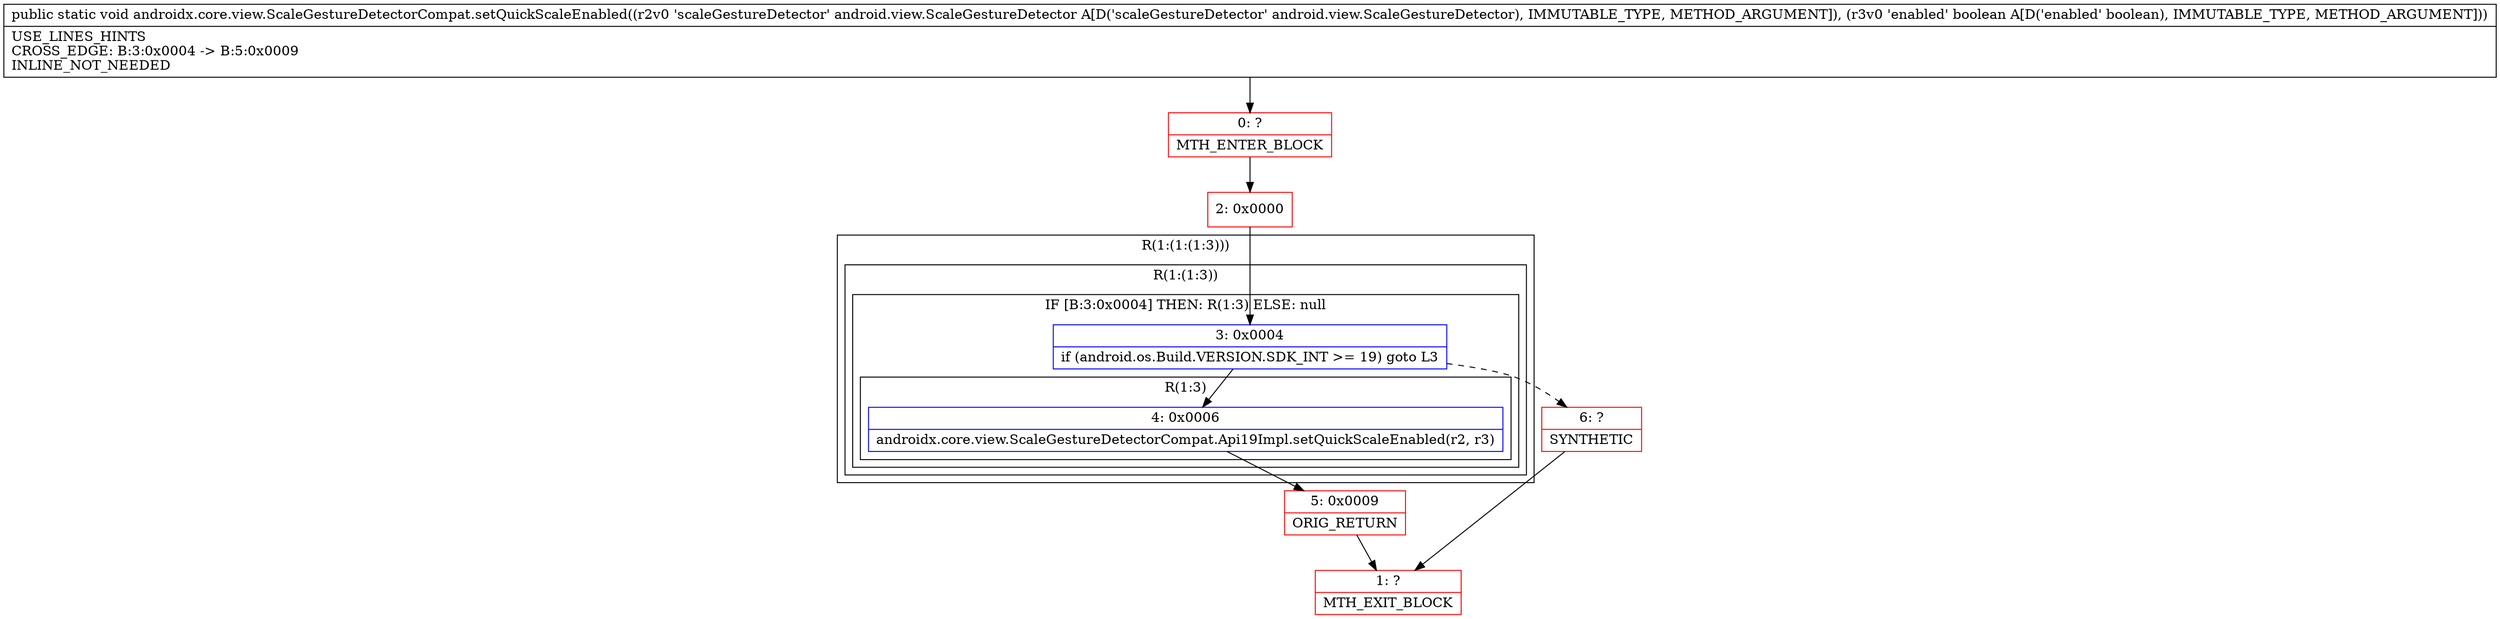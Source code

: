 digraph "CFG forandroidx.core.view.ScaleGestureDetectorCompat.setQuickScaleEnabled(Landroid\/view\/ScaleGestureDetector;Z)V" {
subgraph cluster_Region_1489785834 {
label = "R(1:(1:(1:3)))";
node [shape=record,color=blue];
subgraph cluster_Region_1037640010 {
label = "R(1:(1:3))";
node [shape=record,color=blue];
subgraph cluster_IfRegion_502023950 {
label = "IF [B:3:0x0004] THEN: R(1:3) ELSE: null";
node [shape=record,color=blue];
Node_3 [shape=record,label="{3\:\ 0x0004|if (android.os.Build.VERSION.SDK_INT \>= 19) goto L3\l}"];
subgraph cluster_Region_431298171 {
label = "R(1:3)";
node [shape=record,color=blue];
Node_4 [shape=record,label="{4\:\ 0x0006|androidx.core.view.ScaleGestureDetectorCompat.Api19Impl.setQuickScaleEnabled(r2, r3)\l}"];
}
}
}
}
Node_0 [shape=record,color=red,label="{0\:\ ?|MTH_ENTER_BLOCK\l}"];
Node_2 [shape=record,color=red,label="{2\:\ 0x0000}"];
Node_5 [shape=record,color=red,label="{5\:\ 0x0009|ORIG_RETURN\l}"];
Node_1 [shape=record,color=red,label="{1\:\ ?|MTH_EXIT_BLOCK\l}"];
Node_6 [shape=record,color=red,label="{6\:\ ?|SYNTHETIC\l}"];
MethodNode[shape=record,label="{public static void androidx.core.view.ScaleGestureDetectorCompat.setQuickScaleEnabled((r2v0 'scaleGestureDetector' android.view.ScaleGestureDetector A[D('scaleGestureDetector' android.view.ScaleGestureDetector), IMMUTABLE_TYPE, METHOD_ARGUMENT]), (r3v0 'enabled' boolean A[D('enabled' boolean), IMMUTABLE_TYPE, METHOD_ARGUMENT]))  | USE_LINES_HINTS\lCROSS_EDGE: B:3:0x0004 \-\> B:5:0x0009\lINLINE_NOT_NEEDED\l}"];
MethodNode -> Node_0;Node_3 -> Node_4;
Node_3 -> Node_6[style=dashed];
Node_4 -> Node_5;
Node_0 -> Node_2;
Node_2 -> Node_3;
Node_5 -> Node_1;
Node_6 -> Node_1;
}


